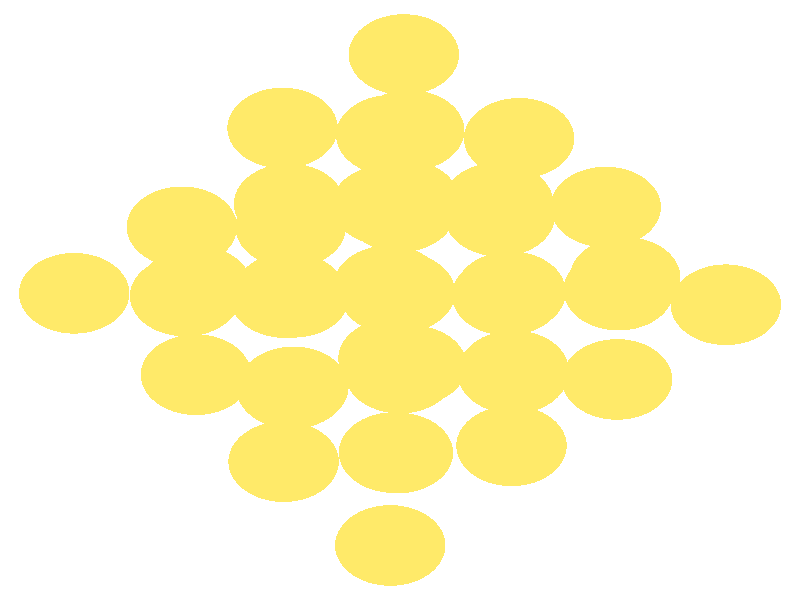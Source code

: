 #include "colors.inc"
#include "finish.inc"

global_settings {assumed_gamma 1 max_trace_level 6}
background {color White}
camera {orthographic
  right -14.78*x up 15.18*y
  direction 1.00*z
  location <0,0,50.00> look_at <0,0,0>}
light_source {<  2.00,   3.00,  40.00> color White
  area_light <0.70, 0, 0>, <0, 0.70, 0>, 3, 3
  adaptive 1 jitter}

#declare simple = finish {phong 0.7}
#declare pale = finish {ambient .5 diffuse .85 roughness .001 specular 0.200 }
#declare intermediate = finish {ambient 0.3 diffuse 0.6 specular 0.10 roughness 0.04 }
#declare vmd = finish {ambient .0 diffuse .65 phong 0.1 phong_size 40. specular 0.500 }
#declare jmol = finish {ambient .2 diffuse .6 specular 1 roughness .001 metallic}
#declare ase2 = finish {ambient 0.05 brilliance 3 diffuse 0.6 metallic specular 0.70 roughness 0.04 reflection 0.15}
#declare ase3 = finish {ambient .15 brilliance 2 diffuse .6 metallic specular 1. roughness .001 reflection .0}
#declare glass = finish {ambient .05 diffuse .3 specular 1. roughness .001}
#declare Rcell = 0.050;
#declare Rbond = 0.100;

#macro atom(LOC, R, COL, FIN)
  sphere{LOC, R texture{pigment{COL} finish{FIN}}}
#end
#macro constrain(LOC, R, COL, FIN)
union{torus{R, Rcell rotate 45*z texture{pigment{COL} finish{FIN}}}
      torus{R, Rcell rotate -45*z texture{pigment{COL} finish{FIN}}}
      translate LOC}
#end

atom(< -6.02,   0.17,  -5.77>, 1.02, rgb <1.00, 0.82, 0.14>, ase3) // #0 
atom(< -3.77,  -1.89,  -5.95>, 1.02, rgb <1.00, 0.82, 0.14>, ase3) // #1 
atom(< -3.76,   0.35,  -8.03>, 1.02, rgb <1.00, 0.82, 0.14>, ase3) // #2 
atom(< -3.97,   0.10,  -3.95>, 1.02, rgb <1.00, 0.82, 0.14>, ase3) // #3 
atom(< -4.03,   1.85,  -6.24>, 1.02, rgb <1.00, 0.82, 0.14>, ase3) // #4 
atom(< -2.15,  -4.09,  -5.84>, 1.02, rgb <1.00, 0.82, 0.14>, ase3) // #5 
atom(< -0.18,  -6.21,  -5.61>, 1.02, rgb <1.00, 0.82, 0.14>, ase3) // #6 
atom(< -0.04,  -3.87,  -8.22>, 1.02, rgb <1.00, 0.82, 0.14>, ase3) // #7 
atom(< -0.11,  -3.86,  -4.09>, 1.02, rgb <1.00, 0.82, 0.14>, ase3) // #8 
atom(< -1.96,   0.07, -10.04>, 1.02, rgb <1.00, 0.82, 0.14>, ase3) // #9 
atom(< -0.12,  -1.48,  -9.98>, 1.02, rgb <1.00, 0.82, 0.14>, ase3) // #10 
atom(< -0.21,   0.36, -12.26>, 1.02, rgb <1.00, 0.82, 0.14>, ase3) // #11 
atom(< -2.00,  -2.24,  -8.20>, 1.02, rgb <1.00, 0.82, 0.14>, ase3) // #12 
atom(< -2.04,   0.19,  -5.90>, 1.02, rgb <1.00, 0.82, 0.14>, ase3) // #13 
atom(<  0.00,  -1.85,  -5.90>, 1.02, rgb <1.00, 0.82, 0.14>, ase3) // #14 
atom(<  0.00,   0.19,  -7.94>, 1.02, rgb <1.00, 0.82, 0.14>, ase3) // #15 
atom(< -1.97,  -2.20,  -3.79>, 1.02, rgb <1.00, 0.82, 0.14>, ase3) // #16 
atom(< -2.12,   0.06,  -1.70>, 1.02, rgb <1.00, 0.82, 0.14>, ase3) // #17 
atom(<  0.21,  -1.66,  -1.99>, 1.02, rgb <1.00, 0.82, 0.14>, ase3) // #18 
atom(<  0.00,   0.19,  -3.86>, 1.02, rgb <1.00, 0.82, 0.14>, ase3) // #19 
atom(< -0.10,   0.16,   0.00>, 1.02, rgb <1.00, 0.82, 0.14>, ase3) // #20 
atom(< -0.24,   2.40,  -9.71>, 1.02, rgb <1.00, 0.82, 0.14>, ase3) // #21 
atom(< -2.05,   2.43,  -7.87>, 1.02, rgb <1.00, 0.82, 0.14>, ase3) // #22 
atom(< -2.17,   4.35,  -5.59>, 1.02, rgb <1.00, 0.82, 0.14>, ase3) // #23 
atom(<  0.00,   2.23,  -5.90>, 1.02, rgb <1.00, 0.82, 0.14>, ase3) // #24 
atom(<  0.17,   4.29,  -8.00>, 1.02, rgb <1.00, 0.82, 0.14>, ase3) // #25 
atom(< -2.02,   1.84,  -3.90>, 1.02, rgb <1.00, 0.82, 0.14>, ase3) // #26 
atom(<  0.07,   2.53,  -1.92>, 1.02, rgb <1.00, 0.82, 0.14>, ase3) // #27 
atom(< -0.16,   4.17,  -3.68>, 1.02, rgb <1.00, 0.82, 0.14>, ase3) // #28 
atom(<  0.07,   6.21,  -5.80>, 1.02, rgb <1.00, 0.82, 0.14>, ase3) // #29 
atom(<  2.06,  -3.69,  -6.04>, 1.02, rgb <1.00, 0.82, 0.14>, ase3) // #30 
atom(<  1.98,   0.12, -10.27>, 1.02, rgb <1.00, 0.82, 0.14>, ase3) // #31 
atom(<  2.10,  -1.79,  -7.94>, 1.02, rgb <1.00, 0.82, 0.14>, ase3) // #32 
atom(<  2.04,   0.19,  -5.90>, 1.02, rgb <1.00, 0.82, 0.14>, ase3) // #33 
atom(<  4.01,  -2.01,  -5.93>, 1.02, rgb <1.00, 0.82, 0.14>, ase3) // #34 
atom(<  4.16,   0.57,  -7.90>, 1.02, rgb <1.00, 0.82, 0.14>, ase3) // #35 
atom(<  2.09,  -1.86,  -4.24>, 1.02, rgb <1.00, 0.82, 0.14>, ase3) // #36 
atom(<  2.04,   0.21,  -1.33>, 1.02, rgb <1.00, 0.82, 0.14>, ase3) // #37 
atom(<  4.04,   0.25,  -3.87>, 1.02, rgb <1.00, 0.82, 0.14>, ase3) // #38 
atom(<  1.81,   2.46,  -7.79>, 1.02, rgb <1.00, 0.82, 0.14>, ase3) // #39 
atom(<  2.20,   4.09,  -5.62>, 1.02, rgb <1.00, 0.82, 0.14>, ase3) // #40 
atom(<  3.80,   2.35,  -5.46>, 1.02, rgb <1.00, 0.82, 0.14>, ase3) // #41 
atom(<  1.84,   2.12,  -3.84>, 1.02, rgb <1.00, 0.82, 0.14>, ase3) // #42 
atom(<  6.02,  -0.12,  -5.89>, 1.02, rgb <1.00, 0.82, 0.14>, ase3) // #43 
